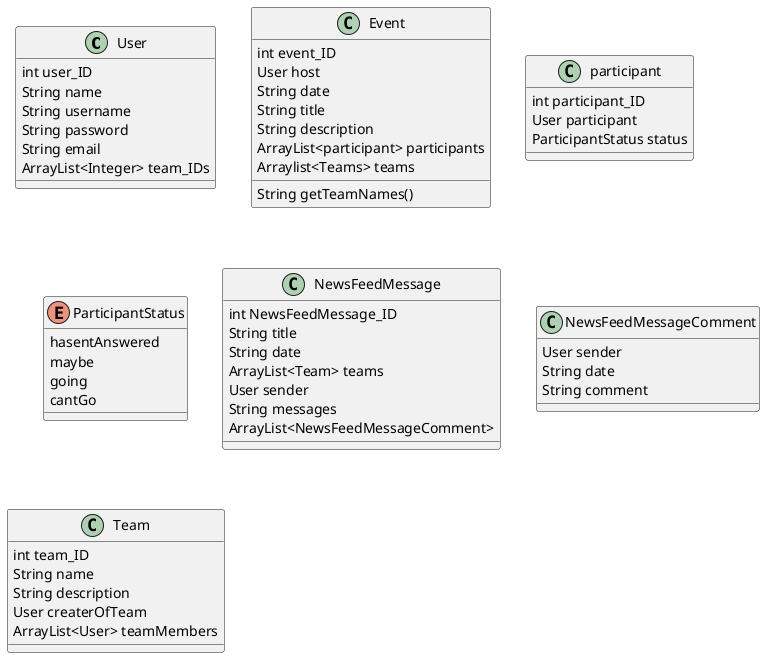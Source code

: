 @startuml
class User{
    int user_ID
    String name
    String username
    String password
    String email
    ArrayList<Integer> team_IDs
}

class Event{
    int event_ID
    User host
    String date
    String title
    String description
    ArrayList<participant> participants
    Arraylist<Teams> teams

    String getTeamNames()
}

class participant{
    int participant_ID
    User participant
    ParticipantStatus status
}

enum ParticipantStatus{
    hasentAnswered
    maybe
    going
    cantGo
}

class NewsFeedMessage{
    int NewsFeedMessage_ID
    String title
    String date
    ArrayList<Team> teams
    User sender
    String messages
    ArrayList<NewsFeedMessageComment>
}

class NewsFeedMessageComment{
    User sender
    String date
    String comment
}

class Team{
    int team_ID
    String name
    String description
    User createrOfTeam
    ArrayList<User> teamMembers
}

@enduml